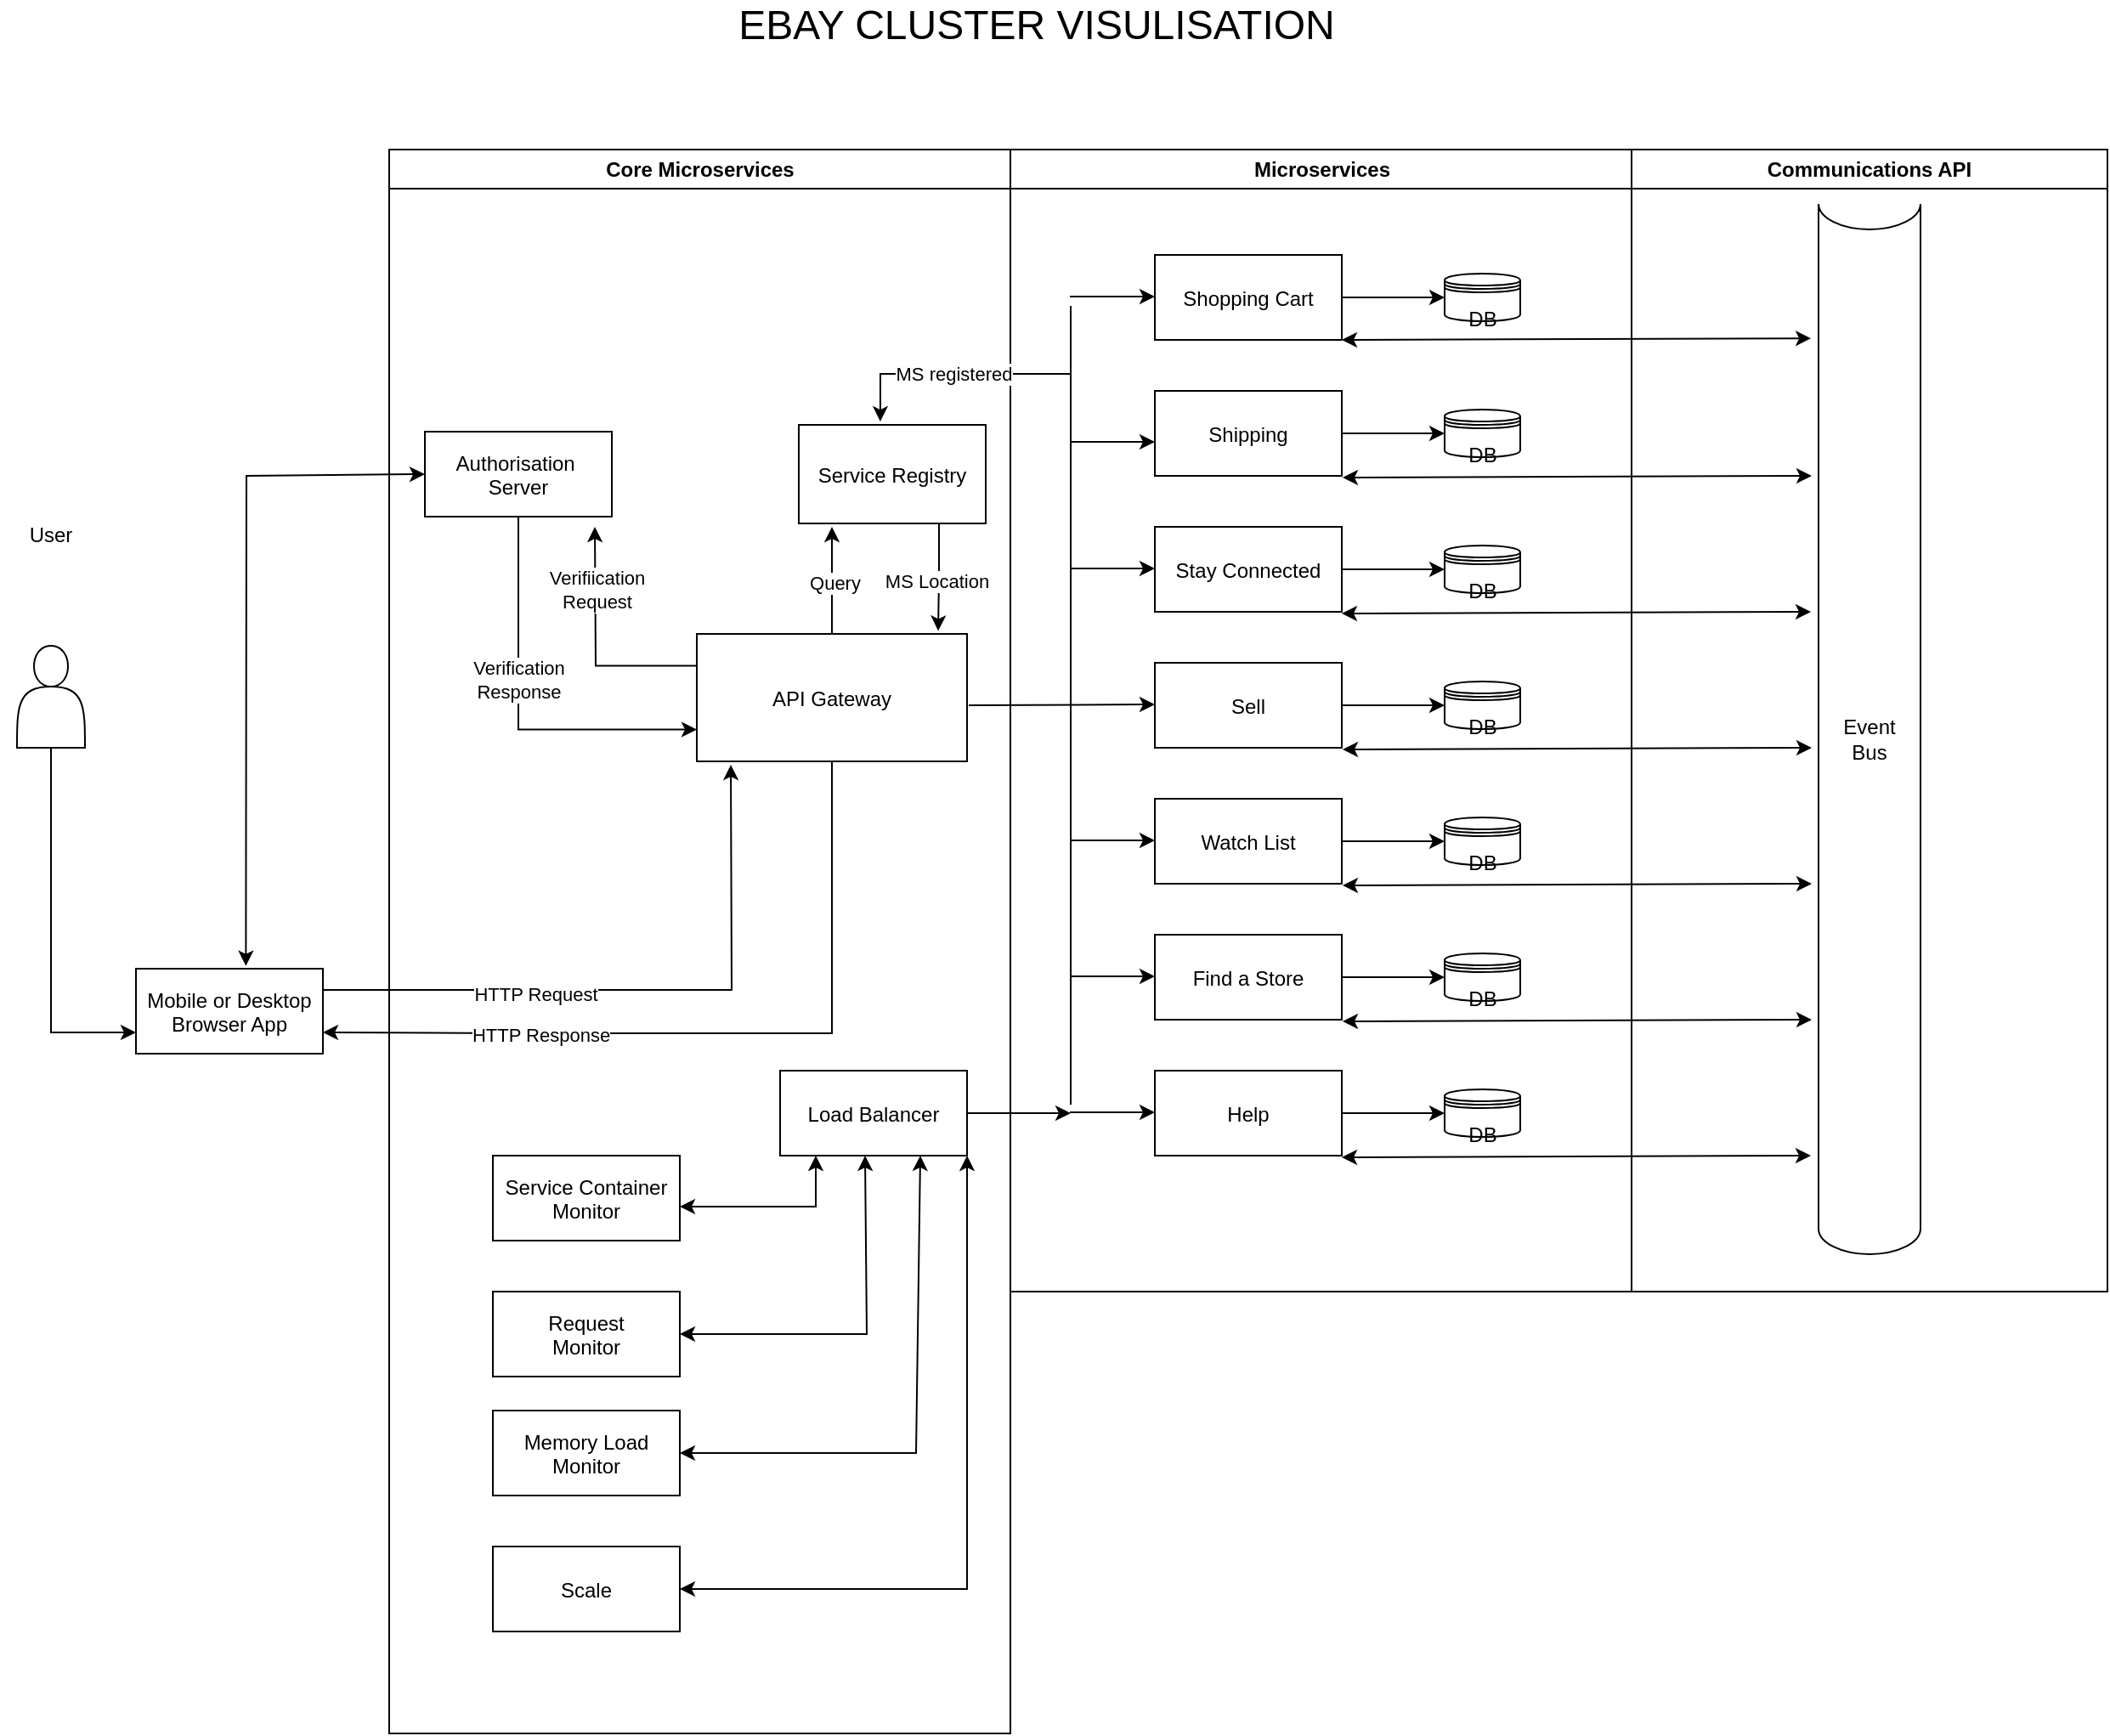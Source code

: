 <mxfile version="22.1.4" type="github">
  <diagram name="Page-1" id="e7e014a7-5840-1c2e-5031-d8a46d1fe8dd">
    <mxGraphModel dx="1887" dy="897" grid="1" gridSize="10" guides="1" tooltips="1" connect="1" arrows="1" fold="1" page="1" pageScale="1" pageWidth="1169" pageHeight="826" background="none" math="0" shadow="0">
      <root>
        <mxCell id="0" />
        <mxCell id="1" parent="0" />
        <mxCell id="3" value="Communications API" style="swimlane;whiteSpace=wrap" parent="1" vertex="1">
          <mxGeometry x="1090" y="128" width="280" height="672" as="geometry" />
        </mxCell>
        <mxCell id="TOUtvnt5nsSUx-bd1a3a-50" value="Event &lt;br&gt;Bus" style="shape=cylinder3;whiteSpace=wrap;html=1;boundedLbl=1;backgroundOutline=1;size=15;lid=0;" parent="3" vertex="1">
          <mxGeometry x="110" y="32" width="60" height="618" as="geometry" />
        </mxCell>
        <mxCell id="TOUtvnt5nsSUx-bd1a3a-99" value="" style="endArrow=classic;startArrow=classic;html=1;rounded=0;entryX=-0.074;entryY=0.128;entryDx=0;entryDy=0;entryPerimeter=0;exitX=1;exitY=1;exitDx=0;exitDy=0;" parent="3" edge="1">
          <mxGeometry width="50" height="50" relative="1" as="geometry">
            <mxPoint x="-170.5" y="593" as="sourcePoint" />
            <mxPoint x="105.5" y="592" as="targetPoint" />
          </mxGeometry>
        </mxCell>
        <mxCell id="TOUtvnt5nsSUx-bd1a3a-98" value="" style="endArrow=classic;startArrow=classic;html=1;rounded=0;entryX=-0.074;entryY=0.128;entryDx=0;entryDy=0;entryPerimeter=0;exitX=1;exitY=1;exitDx=0;exitDy=0;" parent="3" edge="1">
          <mxGeometry width="50" height="50" relative="1" as="geometry">
            <mxPoint x="-170" y="513" as="sourcePoint" />
            <mxPoint x="106" y="512" as="targetPoint" />
          </mxGeometry>
        </mxCell>
        <mxCell id="TOUtvnt5nsSUx-bd1a3a-97" value="" style="endArrow=classic;startArrow=classic;html=1;rounded=0;entryX=-0.074;entryY=0.128;entryDx=0;entryDy=0;entryPerimeter=0;exitX=1;exitY=1;exitDx=0;exitDy=0;" parent="3" edge="1">
          <mxGeometry width="50" height="50" relative="1" as="geometry">
            <mxPoint x="-170" y="433" as="sourcePoint" />
            <mxPoint x="106" y="432" as="targetPoint" />
          </mxGeometry>
        </mxCell>
        <mxCell id="TOUtvnt5nsSUx-bd1a3a-96" value="" style="endArrow=classic;startArrow=classic;html=1;rounded=0;entryX=-0.074;entryY=0.128;entryDx=0;entryDy=0;entryPerimeter=0;exitX=1;exitY=1;exitDx=0;exitDy=0;" parent="3" edge="1">
          <mxGeometry width="50" height="50" relative="1" as="geometry">
            <mxPoint x="-170" y="353" as="sourcePoint" />
            <mxPoint x="106" y="352" as="targetPoint" />
          </mxGeometry>
        </mxCell>
        <mxCell id="TOUtvnt5nsSUx-bd1a3a-94" value="" style="endArrow=classic;startArrow=classic;html=1;rounded=0;entryX=-0.074;entryY=0.128;entryDx=0;entryDy=0;entryPerimeter=0;exitX=1;exitY=1;exitDx=0;exitDy=0;" parent="3" edge="1">
          <mxGeometry width="50" height="50" relative="1" as="geometry">
            <mxPoint x="-170" y="193" as="sourcePoint" />
            <mxPoint x="106" y="192" as="targetPoint" />
          </mxGeometry>
        </mxCell>
        <mxCell id="4" value="Microservices" style="swimlane;whiteSpace=wrap" parent="1" vertex="1">
          <mxGeometry x="724.5" y="128" width="365.5" height="672" as="geometry" />
        </mxCell>
        <mxCell id="TOUtvnt5nsSUx-bd1a3a-86" style="edgeStyle=orthogonalEdgeStyle;rounded=0;orthogonalLoop=1;jettySize=auto;html=1;entryX=0;entryY=0.5;entryDx=0;entryDy=0;" parent="4" source="33" target="TOUtvnt5nsSUx-bd1a3a-58" edge="1">
          <mxGeometry relative="1" as="geometry" />
        </mxCell>
        <mxCell id="33" value="Watch List" style="" parent="4" vertex="1">
          <mxGeometry x="85" y="382" width="110" height="50" as="geometry" />
        </mxCell>
        <mxCell id="TOUtvnt5nsSUx-bd1a3a-85" style="edgeStyle=orthogonalEdgeStyle;rounded=0;orthogonalLoop=1;jettySize=auto;html=1;entryX=0;entryY=0.5;entryDx=0;entryDy=0;" parent="4" source="TOUtvnt5nsSUx-bd1a3a-46" target="TOUtvnt5nsSUx-bd1a3a-59" edge="1">
          <mxGeometry relative="1" as="geometry" />
        </mxCell>
        <mxCell id="TOUtvnt5nsSUx-bd1a3a-46" value="Sell" style="" parent="4" vertex="1">
          <mxGeometry x="85" y="302" width="110" height="50" as="geometry" />
        </mxCell>
        <mxCell id="TOUtvnt5nsSUx-bd1a3a-84" style="edgeStyle=orthogonalEdgeStyle;rounded=0;orthogonalLoop=1;jettySize=auto;html=1;entryX=0;entryY=0.5;entryDx=0;entryDy=0;" parent="4" source="TOUtvnt5nsSUx-bd1a3a-45" target="TOUtvnt5nsSUx-bd1a3a-60" edge="1">
          <mxGeometry relative="1" as="geometry" />
        </mxCell>
        <mxCell id="TOUtvnt5nsSUx-bd1a3a-45" value="Stay Connected" style="" parent="4" vertex="1">
          <mxGeometry x="85" y="222" width="110" height="50" as="geometry" />
        </mxCell>
        <mxCell id="TOUtvnt5nsSUx-bd1a3a-83" style="edgeStyle=orthogonalEdgeStyle;rounded=0;orthogonalLoop=1;jettySize=auto;html=1;entryX=0;entryY=0.5;entryDx=0;entryDy=0;" parent="4" source="TOUtvnt5nsSUx-bd1a3a-44" target="TOUtvnt5nsSUx-bd1a3a-61" edge="1">
          <mxGeometry relative="1" as="geometry" />
        </mxCell>
        <mxCell id="TOUtvnt5nsSUx-bd1a3a-44" value="Shipping" style="" parent="4" vertex="1">
          <mxGeometry x="85" y="142" width="110" height="50" as="geometry" />
        </mxCell>
        <mxCell id="TOUtvnt5nsSUx-bd1a3a-68" style="edgeStyle=orthogonalEdgeStyle;rounded=0;orthogonalLoop=1;jettySize=auto;html=1;entryX=0;entryY=0.5;entryDx=0;entryDy=0;" parent="4" source="TOUtvnt5nsSUx-bd1a3a-43" target="TOUtvnt5nsSUx-bd1a3a-52" edge="1">
          <mxGeometry relative="1" as="geometry" />
        </mxCell>
        <mxCell id="TOUtvnt5nsSUx-bd1a3a-43" value="Shopping Cart" style="" parent="4" vertex="1">
          <mxGeometry x="85" y="62" width="110" height="50" as="geometry" />
        </mxCell>
        <mxCell id="TOUtvnt5nsSUx-bd1a3a-87" style="edgeStyle=orthogonalEdgeStyle;rounded=0;orthogonalLoop=1;jettySize=auto;html=1;entryX=0;entryY=0.5;entryDx=0;entryDy=0;" parent="4" source="TOUtvnt5nsSUx-bd1a3a-42" target="TOUtvnt5nsSUx-bd1a3a-57" edge="1">
          <mxGeometry relative="1" as="geometry" />
        </mxCell>
        <mxCell id="TOUtvnt5nsSUx-bd1a3a-42" value="Find a Store" style="" parent="4" vertex="1">
          <mxGeometry x="85" y="462" width="110" height="50" as="geometry" />
        </mxCell>
        <mxCell id="TOUtvnt5nsSUx-bd1a3a-88" style="edgeStyle=orthogonalEdgeStyle;rounded=0;orthogonalLoop=1;jettySize=auto;html=1;entryX=0;entryY=0.5;entryDx=0;entryDy=0;" parent="4" source="TOUtvnt5nsSUx-bd1a3a-48" target="TOUtvnt5nsSUx-bd1a3a-56" edge="1">
          <mxGeometry relative="1" as="geometry" />
        </mxCell>
        <mxCell id="TOUtvnt5nsSUx-bd1a3a-48" value="Help" style="" parent="4" vertex="1">
          <mxGeometry x="85" y="542" width="110" height="50" as="geometry" />
        </mxCell>
        <mxCell id="TOUtvnt5nsSUx-bd1a3a-52" value="&lt;br&gt;DB" style="shape=datastore;whiteSpace=wrap;html=1;" parent="4" vertex="1">
          <mxGeometry x="255.5" y="73" width="44.5" height="28" as="geometry" />
        </mxCell>
        <mxCell id="TOUtvnt5nsSUx-bd1a3a-61" value="&lt;br&gt;DB" style="shape=datastore;whiteSpace=wrap;html=1;" parent="4" vertex="1">
          <mxGeometry x="255.5" y="153" width="44.5" height="28" as="geometry" />
        </mxCell>
        <mxCell id="TOUtvnt5nsSUx-bd1a3a-60" value="&lt;br&gt;DB" style="shape=datastore;whiteSpace=wrap;html=1;" parent="4" vertex="1">
          <mxGeometry x="255.5" y="233" width="44.5" height="28" as="geometry" />
        </mxCell>
        <mxCell id="TOUtvnt5nsSUx-bd1a3a-59" value="&lt;br&gt;DB" style="shape=datastore;whiteSpace=wrap;html=1;" parent="4" vertex="1">
          <mxGeometry x="255.5" y="313" width="44.5" height="28" as="geometry" />
        </mxCell>
        <mxCell id="TOUtvnt5nsSUx-bd1a3a-58" value="&lt;br&gt;DB" style="shape=datastore;whiteSpace=wrap;html=1;" parent="4" vertex="1">
          <mxGeometry x="255.5" y="393" width="44.5" height="28" as="geometry" />
        </mxCell>
        <mxCell id="TOUtvnt5nsSUx-bd1a3a-57" value="&lt;br&gt;DB" style="shape=datastore;whiteSpace=wrap;html=1;" parent="4" vertex="1">
          <mxGeometry x="255.5" y="473" width="44.5" height="28" as="geometry" />
        </mxCell>
        <mxCell id="TOUtvnt5nsSUx-bd1a3a-56" value="&lt;br&gt;DB" style="shape=datastore;whiteSpace=wrap;html=1;" parent="4" vertex="1">
          <mxGeometry x="255.5" y="553" width="44.5" height="28" as="geometry" />
        </mxCell>
        <mxCell id="TOUtvnt5nsSUx-bd1a3a-95" value="" style="endArrow=classic;startArrow=classic;html=1;rounded=0;entryX=-0.074;entryY=0.128;entryDx=0;entryDy=0;entryPerimeter=0;exitX=1;exitY=1;exitDx=0;exitDy=0;" parent="4" edge="1">
          <mxGeometry width="50" height="50" relative="1" as="geometry">
            <mxPoint x="195" y="273" as="sourcePoint" />
            <mxPoint x="471" y="272" as="targetPoint" />
          </mxGeometry>
        </mxCell>
        <mxCell id="TOUtvnt5nsSUx-bd1a3a-151" value="" style="endArrow=classic;html=1;rounded=0;" parent="4" edge="1">
          <mxGeometry width="50" height="50" relative="1" as="geometry">
            <mxPoint x="35" y="246.5" as="sourcePoint" />
            <mxPoint x="85" y="246.5" as="targetPoint" />
          </mxGeometry>
        </mxCell>
        <mxCell id="TOUtvnt5nsSUx-bd1a3a-154" value="" style="endArrow=classic;html=1;rounded=0;" parent="4" edge="1">
          <mxGeometry width="50" height="50" relative="1" as="geometry">
            <mxPoint x="35" y="566.5" as="sourcePoint" />
            <mxPoint x="85" y="566.5" as="targetPoint" />
          </mxGeometry>
        </mxCell>
        <mxCell id="TOUtvnt5nsSUx-bd1a3a-155" value="" style="endArrow=classic;html=1;rounded=0;" parent="4" edge="1">
          <mxGeometry width="50" height="50" relative="1" as="geometry">
            <mxPoint x="35" y="486.5" as="sourcePoint" />
            <mxPoint x="85" y="486.5" as="targetPoint" />
          </mxGeometry>
        </mxCell>
        <mxCell id="TOUtvnt5nsSUx-bd1a3a-152" value="" style="endArrow=classic;html=1;rounded=0;" parent="4" edge="1">
          <mxGeometry width="50" height="50" relative="1" as="geometry">
            <mxPoint x="35" y="172" as="sourcePoint" />
            <mxPoint x="85" y="172" as="targetPoint" />
          </mxGeometry>
        </mxCell>
        <mxCell id="TOUtvnt5nsSUx-bd1a3a-153" value="" style="endArrow=classic;html=1;rounded=0;" parent="4" edge="1">
          <mxGeometry width="50" height="50" relative="1" as="geometry">
            <mxPoint x="35" y="86.5" as="sourcePoint" />
            <mxPoint x="85" y="86.5" as="targetPoint" />
          </mxGeometry>
        </mxCell>
        <mxCell id="TOUtvnt5nsSUx-bd1a3a-158" value="" style="endArrow=classic;html=1;rounded=0;" parent="4" edge="1">
          <mxGeometry width="50" height="50" relative="1" as="geometry">
            <mxPoint x="35" y="406.5" as="sourcePoint" />
            <mxPoint x="85" y="406.5" as="targetPoint" />
          </mxGeometry>
        </mxCell>
        <mxCell id="TOUtvnt5nsSUx-bd1a3a-159" value="" style="endArrow=classic;html=1;rounded=0;" parent="4" edge="1">
          <mxGeometry width="50" height="50" relative="1" as="geometry">
            <mxPoint x="-24.5" y="327" as="sourcePoint" />
            <mxPoint x="85" y="326.5" as="targetPoint" />
          </mxGeometry>
        </mxCell>
        <mxCell id="TOUtvnt5nsSUx-bd1a3a-41" value="&lt;font style=&quot;font-size: 24px;&quot;&gt;EBAY CLUSTER VISULISATION&lt;/font&gt;" style="text;html=1;strokeColor=none;fillColor=none;align=center;verticalAlign=middle;whiteSpace=wrap;rounded=0;" parent="1" vertex="1">
          <mxGeometry x="500" y="40" width="480" height="30" as="geometry" />
        </mxCell>
        <mxCell id="TOUtvnt5nsSUx-bd1a3a-189" style="edgeStyle=orthogonalEdgeStyle;rounded=0;orthogonalLoop=1;jettySize=auto;html=1;entryX=0;entryY=0.75;entryDx=0;entryDy=0;" parent="1" source="TOUtvnt5nsSUx-bd1a3a-90" target="TOUtvnt5nsSUx-bd1a3a-129" edge="1">
          <mxGeometry relative="1" as="geometry">
            <Array as="points">
              <mxPoint x="160" y="648" />
            </Array>
          </mxGeometry>
        </mxCell>
        <mxCell id="TOUtvnt5nsSUx-bd1a3a-90" value="" style="shape=actor;whiteSpace=wrap;html=1;" parent="1" vertex="1">
          <mxGeometry x="140" y="420" width="40" height="60" as="geometry" />
        </mxCell>
        <mxCell id="TOUtvnt5nsSUx-bd1a3a-91" value="User" style="text;html=1;strokeColor=none;fillColor=none;align=center;verticalAlign=middle;whiteSpace=wrap;rounded=0;" parent="1" vertex="1">
          <mxGeometry x="130" y="340" width="60" height="30" as="geometry" />
        </mxCell>
        <mxCell id="TOUtvnt5nsSUx-bd1a3a-93" value="" style="endArrow=classic;startArrow=classic;html=1;rounded=0;entryX=-0.074;entryY=0.128;entryDx=0;entryDy=0;entryPerimeter=0;exitX=1;exitY=1;exitDx=0;exitDy=0;" parent="1" source="TOUtvnt5nsSUx-bd1a3a-43" target="TOUtvnt5nsSUx-bd1a3a-50" edge="1">
          <mxGeometry width="50" height="50" relative="1" as="geometry">
            <mxPoint x="1070" y="290" as="sourcePoint" />
            <mxPoint x="1120" y="240" as="targetPoint" />
          </mxGeometry>
        </mxCell>
        <mxCell id="TOUtvnt5nsSUx-bd1a3a-106" value="Core Microservices" style="swimlane;whiteSpace=wrap" parent="1" vertex="1">
          <mxGeometry x="359" y="128" width="365.5" height="932" as="geometry" />
        </mxCell>
        <mxCell id="TOUtvnt5nsSUx-bd1a3a-192" style="edgeStyle=orthogonalEdgeStyle;rounded=0;orthogonalLoop=1;jettySize=auto;html=1;entryX=0;entryY=0.75;entryDx=0;entryDy=0;" parent="TOUtvnt5nsSUx-bd1a3a-106" source="TOUtvnt5nsSUx-bd1a3a-64" target="TOUtvnt5nsSUx-bd1a3a-63" edge="1">
          <mxGeometry relative="1" as="geometry">
            <Array as="points">
              <mxPoint x="76" y="341" />
            </Array>
          </mxGeometry>
        </mxCell>
        <mxCell id="TOUtvnt5nsSUx-bd1a3a-197" value="Verification&lt;br&gt;Response" style="edgeLabel;html=1;align=center;verticalAlign=middle;resizable=0;points=[];" parent="TOUtvnt5nsSUx-bd1a3a-192" vertex="1" connectable="0">
          <mxGeometry x="-0.172" relative="1" as="geometry">
            <mxPoint as="offset" />
          </mxGeometry>
        </mxCell>
        <mxCell id="TOUtvnt5nsSUx-bd1a3a-64" value="Authorisation &#xa;Server" style="" parent="TOUtvnt5nsSUx-bd1a3a-106" vertex="1">
          <mxGeometry x="21" y="166" width="110" height="50" as="geometry" />
        </mxCell>
        <mxCell id="TOUtvnt5nsSUx-bd1a3a-164" style="edgeStyle=orthogonalEdgeStyle;rounded=0;orthogonalLoop=1;jettySize=auto;html=1;" parent="TOUtvnt5nsSUx-bd1a3a-106" source="TOUtvnt5nsSUx-bd1a3a-63" edge="1">
          <mxGeometry relative="1" as="geometry">
            <mxPoint x="260.5" y="222" as="targetPoint" />
          </mxGeometry>
        </mxCell>
        <mxCell id="TOUtvnt5nsSUx-bd1a3a-175" value="Query" style="edgeLabel;html=1;align=center;verticalAlign=middle;resizable=0;points=[];" parent="TOUtvnt5nsSUx-bd1a3a-164" vertex="1" connectable="0">
          <mxGeometry x="-0.028" y="-1" relative="1" as="geometry">
            <mxPoint x="1" as="offset" />
          </mxGeometry>
        </mxCell>
        <mxCell id="TOUtvnt5nsSUx-bd1a3a-191" style="edgeStyle=orthogonalEdgeStyle;rounded=0;orthogonalLoop=1;jettySize=auto;html=1;exitX=0;exitY=0.25;exitDx=0;exitDy=0;" parent="TOUtvnt5nsSUx-bd1a3a-106" source="TOUtvnt5nsSUx-bd1a3a-63" edge="1">
          <mxGeometry relative="1" as="geometry">
            <mxPoint x="121" y="222" as="targetPoint" />
          </mxGeometry>
        </mxCell>
        <mxCell id="TOUtvnt5nsSUx-bd1a3a-196" value="Verifiication&lt;br&gt;Request" style="edgeLabel;html=1;align=center;verticalAlign=middle;resizable=0;points=[];" parent="TOUtvnt5nsSUx-bd1a3a-191" vertex="1" connectable="0">
          <mxGeometry x="0.488" y="-1" relative="1" as="geometry">
            <mxPoint as="offset" />
          </mxGeometry>
        </mxCell>
        <mxCell id="TOUtvnt5nsSUx-bd1a3a-63" value="API Gateway" style="" parent="TOUtvnt5nsSUx-bd1a3a-106" vertex="1">
          <mxGeometry x="181" y="285" width="159" height="75" as="geometry" />
        </mxCell>
        <mxCell id="TOUtvnt5nsSUx-bd1a3a-65" value="Service Registry" style="" parent="TOUtvnt5nsSUx-bd1a3a-106" vertex="1">
          <mxGeometry x="241" y="162" width="110" height="58" as="geometry" />
        </mxCell>
        <mxCell id="TOUtvnt5nsSUx-bd1a3a-163" value="" style="endArrow=none;html=1;rounded=0;" parent="TOUtvnt5nsSUx-bd1a3a-106" edge="1">
          <mxGeometry width="50" height="50" relative="1" as="geometry">
            <mxPoint x="401" y="562" as="sourcePoint" />
            <mxPoint x="401" y="92" as="targetPoint" />
          </mxGeometry>
        </mxCell>
        <mxCell id="TOUtvnt5nsSUx-bd1a3a-166" value="" style="endArrow=classic;html=1;rounded=0;entryX=0.436;entryY=-0.034;entryDx=0;entryDy=0;entryPerimeter=0;" parent="TOUtvnt5nsSUx-bd1a3a-106" target="TOUtvnt5nsSUx-bd1a3a-65" edge="1">
          <mxGeometry width="50" height="50" relative="1" as="geometry">
            <mxPoint x="401" y="132" as="sourcePoint" />
            <mxPoint x="261" y="132" as="targetPoint" />
            <Array as="points">
              <mxPoint x="289" y="132" />
            </Array>
          </mxGeometry>
        </mxCell>
        <mxCell id="TOUtvnt5nsSUx-bd1a3a-177" value="MS registered" style="edgeLabel;html=1;align=center;verticalAlign=middle;resizable=0;points=[];" parent="TOUtvnt5nsSUx-bd1a3a-166" vertex="1" connectable="0">
          <mxGeometry x="-0.015" relative="1" as="geometry">
            <mxPoint as="offset" />
          </mxGeometry>
        </mxCell>
        <mxCell id="TOUtvnt5nsSUx-bd1a3a-174" style="edgeStyle=orthogonalEdgeStyle;rounded=0;orthogonalLoop=1;jettySize=auto;html=1;exitX=0.75;exitY=1;exitDx=0;exitDy=0;entryX=0.893;entryY=-0.024;entryDx=0;entryDy=0;entryPerimeter=0;" parent="TOUtvnt5nsSUx-bd1a3a-106" source="TOUtvnt5nsSUx-bd1a3a-65" target="TOUtvnt5nsSUx-bd1a3a-63" edge="1">
          <mxGeometry relative="1" as="geometry" />
        </mxCell>
        <mxCell id="TOUtvnt5nsSUx-bd1a3a-176" value="MS Location" style="edgeLabel;html=1;align=center;verticalAlign=middle;resizable=0;points=[];" parent="TOUtvnt5nsSUx-bd1a3a-174" vertex="1" connectable="0">
          <mxGeometry x="0.087" y="-1" relative="1" as="geometry">
            <mxPoint as="offset" />
          </mxGeometry>
        </mxCell>
        <mxCell id="TOUtvnt5nsSUx-bd1a3a-205" style="edgeStyle=orthogonalEdgeStyle;rounded=0;orthogonalLoop=1;jettySize=auto;html=1;" parent="TOUtvnt5nsSUx-bd1a3a-106" source="TOUtvnt5nsSUx-bd1a3a-203" edge="1">
          <mxGeometry relative="1" as="geometry">
            <mxPoint x="401" y="567" as="targetPoint" />
          </mxGeometry>
        </mxCell>
        <mxCell id="TOUtvnt5nsSUx-bd1a3a-203" value="Load Balancer" style="" parent="TOUtvnt5nsSUx-bd1a3a-106" vertex="1">
          <mxGeometry x="230" y="542" width="110" height="50" as="geometry" />
        </mxCell>
        <mxCell id="GcImKwcqLoCo5KpZSyZF-36" value="Service Container&#xa;Monitor" style="" vertex="1" parent="TOUtvnt5nsSUx-bd1a3a-106">
          <mxGeometry x="61" y="592" width="110" height="50" as="geometry" />
        </mxCell>
        <mxCell id="GcImKwcqLoCo5KpZSyZF-39" value="" style="endArrow=classic;startArrow=classic;html=1;rounded=0;" edge="1" parent="TOUtvnt5nsSUx-bd1a3a-106">
          <mxGeometry width="50" height="50" relative="1" as="geometry">
            <mxPoint x="171" y="622" as="sourcePoint" />
            <mxPoint x="251" y="592" as="targetPoint" />
            <Array as="points">
              <mxPoint x="251" y="622" />
            </Array>
          </mxGeometry>
        </mxCell>
        <mxCell id="TOUtvnt5nsSUx-bd1a3a-194" style="edgeStyle=orthogonalEdgeStyle;rounded=0;orthogonalLoop=1;jettySize=auto;html=1;exitX=1;exitY=0.25;exitDx=0;exitDy=0;" parent="1" source="TOUtvnt5nsSUx-bd1a3a-129" edge="1">
          <mxGeometry relative="1" as="geometry">
            <mxPoint x="560" y="490" as="targetPoint" />
          </mxGeometry>
        </mxCell>
        <mxCell id="TOUtvnt5nsSUx-bd1a3a-201" value="HTTP Request" style="edgeLabel;html=1;align=center;verticalAlign=middle;resizable=0;points=[];" parent="TOUtvnt5nsSUx-bd1a3a-194" vertex="1" connectable="0">
          <mxGeometry x="-0.329" y="-2" relative="1" as="geometry">
            <mxPoint as="offset" />
          </mxGeometry>
        </mxCell>
        <mxCell id="TOUtvnt5nsSUx-bd1a3a-129" value="Mobile or Desktop&#xa;Browser App" style="" parent="1" vertex="1">
          <mxGeometry x="210" y="610" width="110" height="50" as="geometry" />
        </mxCell>
        <mxCell id="TOUtvnt5nsSUx-bd1a3a-195" style="edgeStyle=orthogonalEdgeStyle;rounded=0;orthogonalLoop=1;jettySize=auto;html=1;entryX=1;entryY=0.75;entryDx=0;entryDy=0;" parent="1" source="TOUtvnt5nsSUx-bd1a3a-63" target="TOUtvnt5nsSUx-bd1a3a-129" edge="1">
          <mxGeometry relative="1" as="geometry">
            <Array as="points">
              <mxPoint x="620" y="648" />
              <mxPoint x="430" y="648" />
            </Array>
          </mxGeometry>
        </mxCell>
        <mxCell id="TOUtvnt5nsSUx-bd1a3a-202" value="HTTP Response" style="edgeLabel;html=1;align=center;verticalAlign=middle;resizable=0;points=[];" parent="TOUtvnt5nsSUx-bd1a3a-195" vertex="1" connectable="0">
          <mxGeometry x="0.443" y="1" relative="1" as="geometry">
            <mxPoint as="offset" />
          </mxGeometry>
        </mxCell>
        <mxCell id="NJGGIAzf2s-58wsdzgWm-33" value="" style="endArrow=classic;startArrow=classic;html=1;rounded=0;exitX=0.588;exitY=-0.033;exitDx=0;exitDy=0;exitPerimeter=0;entryX=0;entryY=0.5;entryDx=0;entryDy=0;" parent="1" source="TOUtvnt5nsSUx-bd1a3a-129" target="TOUtvnt5nsSUx-bd1a3a-64" edge="1">
          <mxGeometry width="50" height="50" relative="1" as="geometry">
            <mxPoint x="270" y="500" as="sourcePoint" />
            <mxPoint x="280" y="310" as="targetPoint" />
            <Array as="points">
              <mxPoint x="275" y="320" />
            </Array>
          </mxGeometry>
        </mxCell>
        <mxCell id="GcImKwcqLoCo5KpZSyZF-33" value="Scale" style="" vertex="1" parent="1">
          <mxGeometry x="420" y="950" width="110" height="50" as="geometry" />
        </mxCell>
        <mxCell id="GcImKwcqLoCo5KpZSyZF-34" value="Memory Load&#xa;Monitor" style="" vertex="1" parent="1">
          <mxGeometry x="420" y="870" width="110" height="50" as="geometry" />
        </mxCell>
        <mxCell id="GcImKwcqLoCo5KpZSyZF-35" value="Request &#xa;Monitor" style="" vertex="1" parent="1">
          <mxGeometry x="420" y="800" width="110" height="50" as="geometry" />
        </mxCell>
        <mxCell id="GcImKwcqLoCo5KpZSyZF-37" value="" style="endArrow=classic;startArrow=classic;html=1;rounded=0;exitX=1;exitY=0.5;exitDx=0;exitDy=0;entryX=1;entryY=1;entryDx=0;entryDy=0;" edge="1" parent="1" source="GcImKwcqLoCo5KpZSyZF-33" target="TOUtvnt5nsSUx-bd1a3a-203">
          <mxGeometry width="50" height="50" relative="1" as="geometry">
            <mxPoint x="610" y="970" as="sourcePoint" />
            <mxPoint x="660" y="920" as="targetPoint" />
            <Array as="points">
              <mxPoint x="699" y="975" />
            </Array>
          </mxGeometry>
        </mxCell>
        <mxCell id="GcImKwcqLoCo5KpZSyZF-41" value="" style="endArrow=classic;startArrow=classic;html=1;rounded=0;exitX=1;exitY=0.5;exitDx=0;exitDy=0;entryX=0.75;entryY=1;entryDx=0;entryDy=0;" edge="1" parent="1" source="GcImKwcqLoCo5KpZSyZF-34" target="TOUtvnt5nsSUx-bd1a3a-203">
          <mxGeometry width="50" height="50" relative="1" as="geometry">
            <mxPoint x="500" y="895" as="sourcePoint" />
            <mxPoint x="670" y="730" as="targetPoint" />
            <Array as="points">
              <mxPoint x="669" y="895" />
            </Array>
          </mxGeometry>
        </mxCell>
        <mxCell id="GcImKwcqLoCo5KpZSyZF-40" value="" style="endArrow=classic;startArrow=classic;html=1;rounded=0;exitX=1;exitY=0.5;exitDx=0;exitDy=0;" edge="1" parent="1" source="GcImKwcqLoCo5KpZSyZF-35">
          <mxGeometry width="50" height="50" relative="1" as="geometry">
            <mxPoint x="470" y="822.5" as="sourcePoint" />
            <mxPoint x="639" y="720" as="targetPoint" />
            <Array as="points">
              <mxPoint x="640" y="825" />
            </Array>
          </mxGeometry>
        </mxCell>
      </root>
    </mxGraphModel>
  </diagram>
</mxfile>
